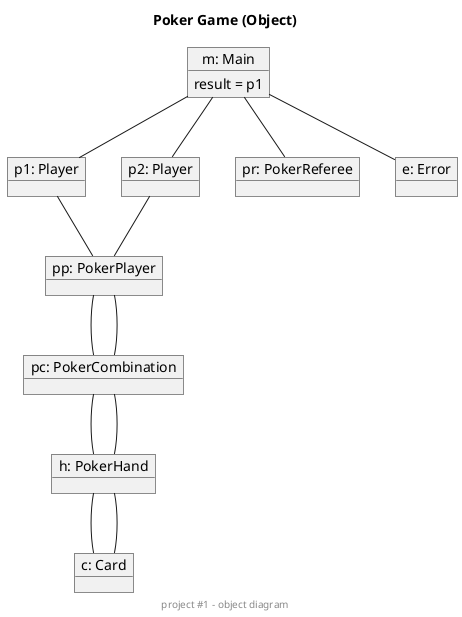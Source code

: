 @startuml

title Poker Game (Object)
center footer project #1 - object diagram

object "m: Main" as M {
  result = p1
}

object "h: PokerHand" as H {
}

object "c: Card" as C {
}


object "pp: PokerPlayer" as PP {
}

object "p1: Player" as P1 {
}

object "p2: Player" as P2 {
}

object "pc: PokerCombination" as PC {
}

object "pr: PokerReferee" as PR {
}

object "e: Error" as E {
}


M -- E
M -- PR
M -- P1
P1 -- PP
PP -- PC
PC -- H
H -- C

M -- P2
P2 -- PP
PP -- PC
PC -- H
H -- C


@enduml
